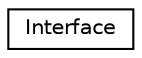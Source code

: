 digraph "Graphical Class Hierarchy"
{
  edge [fontname="Helvetica",fontsize="10",labelfontname="Helvetica",labelfontsize="10"];
  node [fontname="Helvetica",fontsize="10",shape=record];
  rankdir="LR";
  Node1 [label="Interface",height=0.2,width=0.4,color="black", fillcolor="white", style="filled",URL="$class_interface.html"];
}
